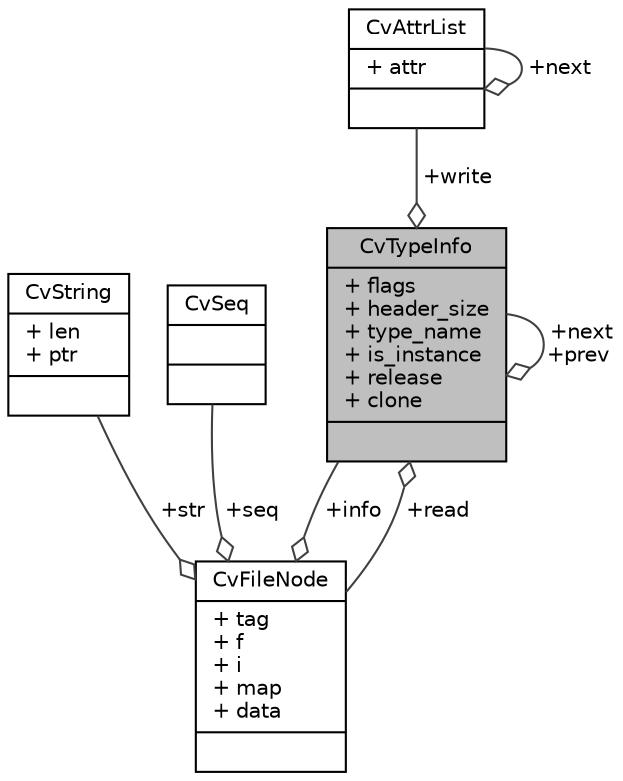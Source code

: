 digraph "CvTypeInfo"
{
 // LATEX_PDF_SIZE
  edge [fontname="Helvetica",fontsize="10",labelfontname="Helvetica",labelfontsize="10"];
  node [fontname="Helvetica",fontsize="10",shape=record];
  Node1 [label="{CvTypeInfo\n|+ flags\l+ header_size\l+ type_name\l+ is_instance\l+ release\l+ clone\l|}",height=0.2,width=0.4,color="black", fillcolor="grey75", style="filled", fontcolor="black",tooltip=" "];
  Node1 -> Node1 [color="grey25",fontsize="10",style="solid",label=" +next\n+prev" ,arrowhead="odiamond",fontname="Helvetica"];
  Node2 -> Node1 [color="grey25",fontsize="10",style="solid",label=" +read" ,arrowhead="odiamond",fontname="Helvetica"];
  Node2 [label="{CvFileNode\n|+ tag\l+ f\l+ i\l+ map\l+ data\l|}",height=0.2,width=0.4,color="black", fillcolor="white", style="filled",URL="$struct_cv_file_node.html",tooltip=" "];
  Node1 -> Node2 [color="grey25",fontsize="10",style="solid",label=" +info" ,arrowhead="odiamond",fontname="Helvetica"];
  Node3 -> Node2 [color="grey25",fontsize="10",style="solid",label=" +str" ,arrowhead="odiamond",fontname="Helvetica"];
  Node3 [label="{CvString\n|+ len\l+ ptr\l|}",height=0.2,width=0.4,color="black", fillcolor="white", style="filled",URL="$struct_cv_string.html",tooltip=" "];
  Node4 -> Node2 [color="grey25",fontsize="10",style="solid",label=" +seq" ,arrowhead="odiamond",fontname="Helvetica"];
  Node4 [label="{CvSeq\n||}",height=0.2,width=0.4,color="black", fillcolor="white", style="filled",URL="$struct_cv_seq.html",tooltip=" "];
  Node5 -> Node1 [color="grey25",fontsize="10",style="solid",label=" +write" ,arrowhead="odiamond",fontname="Helvetica"];
  Node5 [label="{CvAttrList\n|+ attr\l|}",height=0.2,width=0.4,color="black", fillcolor="white", style="filled",URL="$struct_cv_attr_list.html",tooltip=" "];
  Node5 -> Node5 [color="grey25",fontsize="10",style="solid",label=" +next" ,arrowhead="odiamond",fontname="Helvetica"];
}
